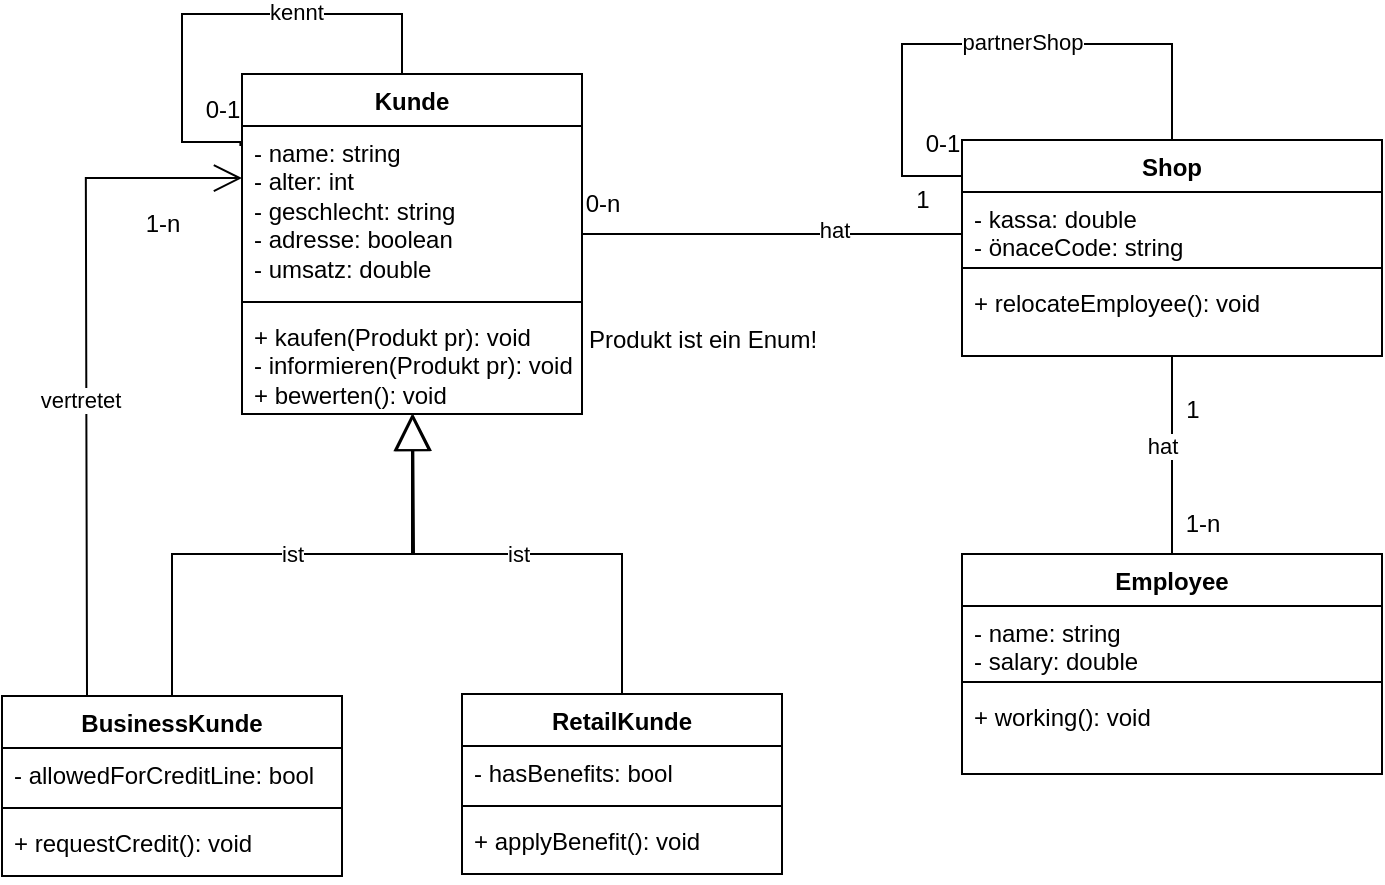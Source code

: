 <mxfile version="26.1.0">
  <diagram name="Page-1" id="tSuIRPMSjHtVdJXCy0-r">
    <mxGraphModel dx="1674" dy="738" grid="1" gridSize="10" guides="1" tooltips="1" connect="1" arrows="1" fold="1" page="1" pageScale="1" pageWidth="850" pageHeight="1100" math="0" shadow="0">
      <root>
        <mxCell id="0" />
        <mxCell id="1" parent="0" />
        <mxCell id="jtNMm8rR2WpRx-EZt6Rg-1" value="Kunde" style="swimlane;fontStyle=1;align=center;verticalAlign=top;childLayout=stackLayout;horizontal=1;startSize=26;horizontalStack=0;resizeParent=1;resizeParentMax=0;resizeLast=0;collapsible=1;marginBottom=0;whiteSpace=wrap;html=1;" vertex="1" parent="1">
          <mxGeometry x="160" y="170" width="170" height="170" as="geometry" />
        </mxCell>
        <mxCell id="jtNMm8rR2WpRx-EZt6Rg-2" value="- name: string&lt;div&gt;- alter: int&lt;/div&gt;&lt;div&gt;-&lt;span style=&quot;background-color: initial;&quot;&gt;&amp;nbsp;geschlecht: string&lt;/span&gt;&lt;div&gt;- adresse: boolean&lt;/div&gt;&lt;div&gt;- umsatz: double&lt;/div&gt;&lt;/div&gt;" style="text;strokeColor=none;fillColor=none;align=left;verticalAlign=top;spacingLeft=4;spacingRight=4;overflow=hidden;rotatable=0;points=[[0,0.5],[1,0.5]];portConstraint=eastwest;whiteSpace=wrap;html=1;" vertex="1" parent="jtNMm8rR2WpRx-EZt6Rg-1">
          <mxGeometry y="26" width="170" height="84" as="geometry" />
        </mxCell>
        <mxCell id="jtNMm8rR2WpRx-EZt6Rg-3" value="" style="line;strokeWidth=1;fillColor=none;align=left;verticalAlign=middle;spacingTop=-1;spacingLeft=3;spacingRight=3;rotatable=0;labelPosition=right;points=[];portConstraint=eastwest;strokeColor=inherit;" vertex="1" parent="jtNMm8rR2WpRx-EZt6Rg-1">
          <mxGeometry y="110" width="170" height="8" as="geometry" />
        </mxCell>
        <mxCell id="jtNMm8rR2WpRx-EZt6Rg-4" value="+ kaufen(Produkt pr): void&lt;div&gt;- informieren(Produkt pr): void&lt;/div&gt;&lt;div&gt;+ bewerten(): void&lt;/div&gt;" style="text;strokeColor=none;fillColor=none;align=left;verticalAlign=top;spacingLeft=4;spacingRight=4;overflow=hidden;rotatable=0;points=[[0,0.5],[1,0.5]];portConstraint=eastwest;whiteSpace=wrap;html=1;" vertex="1" parent="jtNMm8rR2WpRx-EZt6Rg-1">
          <mxGeometry y="118" width="170" height="52" as="geometry" />
        </mxCell>
        <mxCell id="jtNMm8rR2WpRx-EZt6Rg-9" value="BusinessKunde" style="swimlane;fontStyle=1;align=center;verticalAlign=top;childLayout=stackLayout;horizontal=1;startSize=26;horizontalStack=0;resizeParent=1;resizeParentMax=0;resizeLast=0;collapsible=1;marginBottom=0;whiteSpace=wrap;html=1;" vertex="1" parent="1">
          <mxGeometry x="40" y="481" width="170" height="90" as="geometry" />
        </mxCell>
        <mxCell id="jtNMm8rR2WpRx-EZt6Rg-10" value="- allowedForCreditLine: bool" style="text;strokeColor=none;fillColor=none;align=left;verticalAlign=top;spacingLeft=4;spacingRight=4;overflow=hidden;rotatable=0;points=[[0,0.5],[1,0.5]];portConstraint=eastwest;whiteSpace=wrap;html=1;" vertex="1" parent="jtNMm8rR2WpRx-EZt6Rg-9">
          <mxGeometry y="26" width="170" height="26" as="geometry" />
        </mxCell>
        <mxCell id="jtNMm8rR2WpRx-EZt6Rg-11" value="" style="line;strokeWidth=1;fillColor=none;align=left;verticalAlign=middle;spacingTop=-1;spacingLeft=3;spacingRight=3;rotatable=0;labelPosition=right;points=[];portConstraint=eastwest;strokeColor=inherit;" vertex="1" parent="jtNMm8rR2WpRx-EZt6Rg-9">
          <mxGeometry y="52" width="170" height="8" as="geometry" />
        </mxCell>
        <mxCell id="jtNMm8rR2WpRx-EZt6Rg-12" value="&lt;div&gt;+ requestCredit(): void&lt;/div&gt;" style="text;strokeColor=none;fillColor=none;align=left;verticalAlign=top;spacingLeft=4;spacingRight=4;overflow=hidden;rotatable=0;points=[[0,0.5],[1,0.5]];portConstraint=eastwest;whiteSpace=wrap;html=1;" vertex="1" parent="jtNMm8rR2WpRx-EZt6Rg-9">
          <mxGeometry y="60" width="170" height="30" as="geometry" />
        </mxCell>
        <mxCell id="jtNMm8rR2WpRx-EZt6Rg-13" value="ist" style="endArrow=block;endSize=16;endFill=0;html=1;rounded=0;exitX=0.5;exitY=0;exitDx=0;exitDy=0;" edge="1" parent="1" source="jtNMm8rR2WpRx-EZt6Rg-9" target="jtNMm8rR2WpRx-EZt6Rg-1">
          <mxGeometry width="160" relative="1" as="geometry">
            <mxPoint x="120" y="440" as="sourcePoint" />
            <mxPoint x="248.8" y="369.996" as="targetPoint" />
            <Array as="points">
              <mxPoint x="125" y="410" />
              <mxPoint x="180" y="410" />
              <mxPoint x="246" y="410" />
            </Array>
          </mxGeometry>
        </mxCell>
        <mxCell id="jtNMm8rR2WpRx-EZt6Rg-15" value="Shop" style="swimlane;fontStyle=1;align=center;verticalAlign=top;childLayout=stackLayout;horizontal=1;startSize=26;horizontalStack=0;resizeParent=1;resizeParentMax=0;resizeLast=0;collapsible=1;marginBottom=0;whiteSpace=wrap;html=1;" vertex="1" parent="1">
          <mxGeometry x="520" y="203" width="210" height="108" as="geometry" />
        </mxCell>
        <mxCell id="jtNMm8rR2WpRx-EZt6Rg-16" value="- kassa: double&lt;div&gt;- önaceCode: string&lt;/div&gt;" style="text;strokeColor=none;fillColor=none;align=left;verticalAlign=top;spacingLeft=4;spacingRight=4;overflow=hidden;rotatable=0;points=[[0,0.5],[1,0.5]];portConstraint=eastwest;whiteSpace=wrap;html=1;" vertex="1" parent="jtNMm8rR2WpRx-EZt6Rg-15">
          <mxGeometry y="26" width="210" height="34" as="geometry" />
        </mxCell>
        <mxCell id="jtNMm8rR2WpRx-EZt6Rg-17" value="" style="line;strokeWidth=1;fillColor=none;align=left;verticalAlign=middle;spacingTop=-1;spacingLeft=3;spacingRight=3;rotatable=0;labelPosition=right;points=[];portConstraint=eastwest;strokeColor=inherit;" vertex="1" parent="jtNMm8rR2WpRx-EZt6Rg-15">
          <mxGeometry y="60" width="210" height="8" as="geometry" />
        </mxCell>
        <mxCell id="jtNMm8rR2WpRx-EZt6Rg-18" value="+ relocateEmployee(): void" style="text;strokeColor=none;fillColor=none;align=left;verticalAlign=top;spacingLeft=4;spacingRight=4;overflow=hidden;rotatable=0;points=[[0,0.5],[1,0.5]];portConstraint=eastwest;whiteSpace=wrap;html=1;" vertex="1" parent="jtNMm8rR2WpRx-EZt6Rg-15">
          <mxGeometry y="68" width="210" height="40" as="geometry" />
        </mxCell>
        <mxCell id="jtNMm8rR2WpRx-EZt6Rg-20" value="RetailKunde" style="swimlane;fontStyle=1;align=center;verticalAlign=top;childLayout=stackLayout;horizontal=1;startSize=26;horizontalStack=0;resizeParent=1;resizeParentMax=0;resizeLast=0;collapsible=1;marginBottom=0;whiteSpace=wrap;html=1;" vertex="1" parent="1">
          <mxGeometry x="270" y="480" width="160" height="90" as="geometry" />
        </mxCell>
        <mxCell id="jtNMm8rR2WpRx-EZt6Rg-21" value="- hasBenefits: bool" style="text;strokeColor=none;fillColor=none;align=left;verticalAlign=top;spacingLeft=4;spacingRight=4;overflow=hidden;rotatable=0;points=[[0,0.5],[1,0.5]];portConstraint=eastwest;whiteSpace=wrap;html=1;" vertex="1" parent="jtNMm8rR2WpRx-EZt6Rg-20">
          <mxGeometry y="26" width="160" height="26" as="geometry" />
        </mxCell>
        <mxCell id="jtNMm8rR2WpRx-EZt6Rg-22" value="" style="line;strokeWidth=1;fillColor=none;align=left;verticalAlign=middle;spacingTop=-1;spacingLeft=3;spacingRight=3;rotatable=0;labelPosition=right;points=[];portConstraint=eastwest;strokeColor=inherit;" vertex="1" parent="jtNMm8rR2WpRx-EZt6Rg-20">
          <mxGeometry y="52" width="160" height="8" as="geometry" />
        </mxCell>
        <mxCell id="jtNMm8rR2WpRx-EZt6Rg-23" value="+ applyBenefit(): void" style="text;strokeColor=none;fillColor=none;align=left;verticalAlign=top;spacingLeft=4;spacingRight=4;overflow=hidden;rotatable=0;points=[[0,0.5],[1,0.5]];portConstraint=eastwest;whiteSpace=wrap;html=1;" vertex="1" parent="jtNMm8rR2WpRx-EZt6Rg-20">
          <mxGeometry y="60" width="160" height="30" as="geometry" />
        </mxCell>
        <mxCell id="jtNMm8rR2WpRx-EZt6Rg-24" value="ist" style="endArrow=block;endSize=16;endFill=0;html=1;rounded=0;exitX=0.5;exitY=0;exitDx=0;exitDy=0;" edge="1" parent="1" source="jtNMm8rR2WpRx-EZt6Rg-20" target="jtNMm8rR2WpRx-EZt6Rg-1">
          <mxGeometry width="160" relative="1" as="geometry">
            <mxPoint x="350" y="439" as="sourcePoint" />
            <mxPoint x="476" y="334" as="targetPoint" />
            <Array as="points">
              <mxPoint x="350" y="410" />
              <mxPoint x="245" y="410" />
            </Array>
          </mxGeometry>
        </mxCell>
        <mxCell id="jtNMm8rR2WpRx-EZt6Rg-25" value="" style="endArrow=none;html=1;edgeStyle=orthogonalEdgeStyle;rounded=0;exitX=0.25;exitY=1;exitDx=0;exitDy=0;entryX=0;entryY=0.5;entryDx=0;entryDy=0;exitPerimeter=0;" edge="1" parent="1" source="jtNMm8rR2WpRx-EZt6Rg-29" target="jtNMm8rR2WpRx-EZt6Rg-16">
          <mxGeometry relative="1" as="geometry">
            <mxPoint x="419" y="357" as="sourcePoint" />
            <mxPoint x="499" y="300" as="targetPoint" />
            <Array as="points">
              <mxPoint x="520" y="250" />
            </Array>
          </mxGeometry>
        </mxCell>
        <mxCell id="jtNMm8rR2WpRx-EZt6Rg-26" value="hat" style="edgeLabel;html=1;align=center;verticalAlign=middle;resizable=0;points=[];" vertex="1" connectable="0" parent="jtNMm8rR2WpRx-EZt6Rg-25">
          <mxGeometry x="0.299" y="2" relative="1" as="geometry">
            <mxPoint as="offset" />
          </mxGeometry>
        </mxCell>
        <mxCell id="jtNMm8rR2WpRx-EZt6Rg-27" value="1" style="text;html=1;align=center;verticalAlign=middle;resizable=0;points=[];autosize=1;strokeColor=none;fillColor=none;" vertex="1" parent="1">
          <mxGeometry x="485" y="218" width="30" height="30" as="geometry" />
        </mxCell>
        <mxCell id="jtNMm8rR2WpRx-EZt6Rg-29" value="0-n" style="text;html=1;align=center;verticalAlign=middle;resizable=0;points=[];autosize=1;strokeColor=none;fillColor=none;" vertex="1" parent="1">
          <mxGeometry x="320" y="220" width="40" height="30" as="geometry" />
        </mxCell>
        <mxCell id="jtNMm8rR2WpRx-EZt6Rg-30" value="1-n" style="text;html=1;align=center;verticalAlign=middle;resizable=0;points=[];autosize=1;strokeColor=none;fillColor=none;" vertex="1" parent="1">
          <mxGeometry x="100" y="230" width="40" height="30" as="geometry" />
        </mxCell>
        <mxCell id="jtNMm8rR2WpRx-EZt6Rg-32" value="Produkt ist ein Enum!" style="text;html=1;align=center;verticalAlign=middle;resizable=0;points=[];autosize=1;strokeColor=none;fillColor=none;" vertex="1" parent="1">
          <mxGeometry x="320" y="288" width="140" height="30" as="geometry" />
        </mxCell>
        <mxCell id="jtNMm8rR2WpRx-EZt6Rg-39" value="0-1" style="text;html=1;align=center;verticalAlign=middle;resizable=0;points=[];autosize=1;strokeColor=none;fillColor=none;" vertex="1" parent="1">
          <mxGeometry x="130" y="173" width="40" height="30" as="geometry" />
        </mxCell>
        <mxCell id="jtNMm8rR2WpRx-EZt6Rg-40" value="" style="endArrow=none;html=1;edgeStyle=orthogonalEdgeStyle;rounded=0;exitX=0.5;exitY=0;exitDx=0;exitDy=0;entryX=-0.005;entryY=0.156;entryDx=0;entryDy=0;entryPerimeter=0;" edge="1" parent="1">
          <mxGeometry relative="1" as="geometry">
            <mxPoint x="240" y="170" as="sourcePoint" />
            <mxPoint x="159.2" y="205.984" as="targetPoint" />
            <Array as="points">
              <mxPoint x="240" y="140" />
              <mxPoint x="130" y="140" />
              <mxPoint x="130" y="204" />
            </Array>
          </mxGeometry>
        </mxCell>
        <mxCell id="jtNMm8rR2WpRx-EZt6Rg-41" value="kennt" style="edgeLabel;html=1;align=center;verticalAlign=middle;resizable=0;points=[];" vertex="1" connectable="0" parent="jtNMm8rR2WpRx-EZt6Rg-40">
          <mxGeometry x="-0.294" y="-1" relative="1" as="geometry">
            <mxPoint as="offset" />
          </mxGeometry>
        </mxCell>
        <mxCell id="jtNMm8rR2WpRx-EZt6Rg-42" value="" style="endArrow=open;endFill=1;endSize=12;html=1;rounded=0;entryX=-0.012;entryY=0.31;entryDx=0;entryDy=0;entryPerimeter=0;exitX=0.25;exitY=0;exitDx=0;exitDy=0;" edge="1" parent="1" source="jtNMm8rR2WpRx-EZt6Rg-9">
          <mxGeometry width="160" relative="1" as="geometry">
            <mxPoint x="81.92" y="440" as="sourcePoint" />
            <mxPoint x="160.0" y="222.04" as="targetPoint" />
            <Array as="points">
              <mxPoint x="81.92" y="222" />
            </Array>
          </mxGeometry>
        </mxCell>
        <mxCell id="jtNMm8rR2WpRx-EZt6Rg-43" value="vertretet" style="edgeLabel;html=1;align=center;verticalAlign=middle;resizable=0;points=[];" vertex="1" connectable="0" parent="jtNMm8rR2WpRx-EZt6Rg-42">
          <mxGeometry x="-0.122" y="3" relative="1" as="geometry">
            <mxPoint as="offset" />
          </mxGeometry>
        </mxCell>
        <mxCell id="jtNMm8rR2WpRx-EZt6Rg-45" value="Employee" style="swimlane;fontStyle=1;align=center;verticalAlign=top;childLayout=stackLayout;horizontal=1;startSize=26;horizontalStack=0;resizeParent=1;resizeParentMax=0;resizeLast=0;collapsible=1;marginBottom=0;whiteSpace=wrap;html=1;" vertex="1" parent="1">
          <mxGeometry x="520" y="410" width="210" height="110" as="geometry" />
        </mxCell>
        <mxCell id="jtNMm8rR2WpRx-EZt6Rg-46" value="- name: string&lt;div&gt;- salary: double&lt;/div&gt;" style="text;strokeColor=none;fillColor=none;align=left;verticalAlign=top;spacingLeft=4;spacingRight=4;overflow=hidden;rotatable=0;points=[[0,0.5],[1,0.5]];portConstraint=eastwest;whiteSpace=wrap;html=1;" vertex="1" parent="jtNMm8rR2WpRx-EZt6Rg-45">
          <mxGeometry y="26" width="210" height="34" as="geometry" />
        </mxCell>
        <mxCell id="jtNMm8rR2WpRx-EZt6Rg-47" value="" style="line;strokeWidth=1;fillColor=none;align=left;verticalAlign=middle;spacingTop=-1;spacingLeft=3;spacingRight=3;rotatable=0;labelPosition=right;points=[];portConstraint=eastwest;strokeColor=inherit;" vertex="1" parent="jtNMm8rR2WpRx-EZt6Rg-45">
          <mxGeometry y="60" width="210" height="8" as="geometry" />
        </mxCell>
        <mxCell id="jtNMm8rR2WpRx-EZt6Rg-48" value="+ working(): void" style="text;strokeColor=none;fillColor=none;align=left;verticalAlign=top;spacingLeft=4;spacingRight=4;overflow=hidden;rotatable=0;points=[[0,0.5],[1,0.5]];portConstraint=eastwest;whiteSpace=wrap;html=1;" vertex="1" parent="jtNMm8rR2WpRx-EZt6Rg-45">
          <mxGeometry y="68" width="210" height="42" as="geometry" />
        </mxCell>
        <mxCell id="jtNMm8rR2WpRx-EZt6Rg-49" value="" style="endArrow=none;html=1;edgeStyle=orthogonalEdgeStyle;rounded=0;" edge="1" parent="1" source="jtNMm8rR2WpRx-EZt6Rg-15" target="jtNMm8rR2WpRx-EZt6Rg-45">
          <mxGeometry relative="1" as="geometry">
            <mxPoint x="630" y="300" as="sourcePoint" />
            <mxPoint x="830" y="308" as="targetPoint" />
            <Array as="points" />
          </mxGeometry>
        </mxCell>
        <mxCell id="jtNMm8rR2WpRx-EZt6Rg-50" value="hat" style="edgeLabel;html=1;align=center;verticalAlign=middle;resizable=0;points=[];" vertex="1" connectable="0" parent="jtNMm8rR2WpRx-EZt6Rg-49">
          <mxGeometry x="0.299" y="2" relative="1" as="geometry">
            <mxPoint x="-7" y="-20" as="offset" />
          </mxGeometry>
        </mxCell>
        <mxCell id="jtNMm8rR2WpRx-EZt6Rg-51" value="1-n" style="text;html=1;align=center;verticalAlign=middle;resizable=0;points=[];autosize=1;strokeColor=none;fillColor=none;" vertex="1" parent="1">
          <mxGeometry x="620" y="380" width="40" height="30" as="geometry" />
        </mxCell>
        <mxCell id="jtNMm8rR2WpRx-EZt6Rg-52" value="1" style="text;html=1;align=center;verticalAlign=middle;resizable=0;points=[];autosize=1;strokeColor=none;fillColor=none;" vertex="1" parent="1">
          <mxGeometry x="620" y="323" width="30" height="30" as="geometry" />
        </mxCell>
        <mxCell id="jtNMm8rR2WpRx-EZt6Rg-54" value="" style="endArrow=none;html=1;edgeStyle=orthogonalEdgeStyle;rounded=0;exitX=0.5;exitY=0;exitDx=0;exitDy=0;" edge="1" parent="1" source="jtNMm8rR2WpRx-EZt6Rg-15" target="jtNMm8rR2WpRx-EZt6Rg-15">
          <mxGeometry relative="1" as="geometry">
            <mxPoint x="600" y="185.01" as="sourcePoint" />
            <mxPoint x="519.2" y="220.994" as="targetPoint" />
            <Array as="points">
              <mxPoint x="625" y="155" />
              <mxPoint x="490" y="155" />
              <mxPoint x="490" y="221" />
            </Array>
          </mxGeometry>
        </mxCell>
        <mxCell id="jtNMm8rR2WpRx-EZt6Rg-55" value="partnerShop" style="edgeLabel;html=1;align=center;verticalAlign=middle;resizable=0;points=[];" vertex="1" connectable="0" parent="jtNMm8rR2WpRx-EZt6Rg-54">
          <mxGeometry x="-0.294" y="-1" relative="1" as="geometry">
            <mxPoint x="-25" as="offset" />
          </mxGeometry>
        </mxCell>
        <mxCell id="jtNMm8rR2WpRx-EZt6Rg-58" value="0-1" style="text;html=1;align=center;verticalAlign=middle;resizable=0;points=[];autosize=1;strokeColor=none;fillColor=none;" vertex="1" parent="1">
          <mxGeometry x="490" y="190" width="40" height="30" as="geometry" />
        </mxCell>
      </root>
    </mxGraphModel>
  </diagram>
</mxfile>
